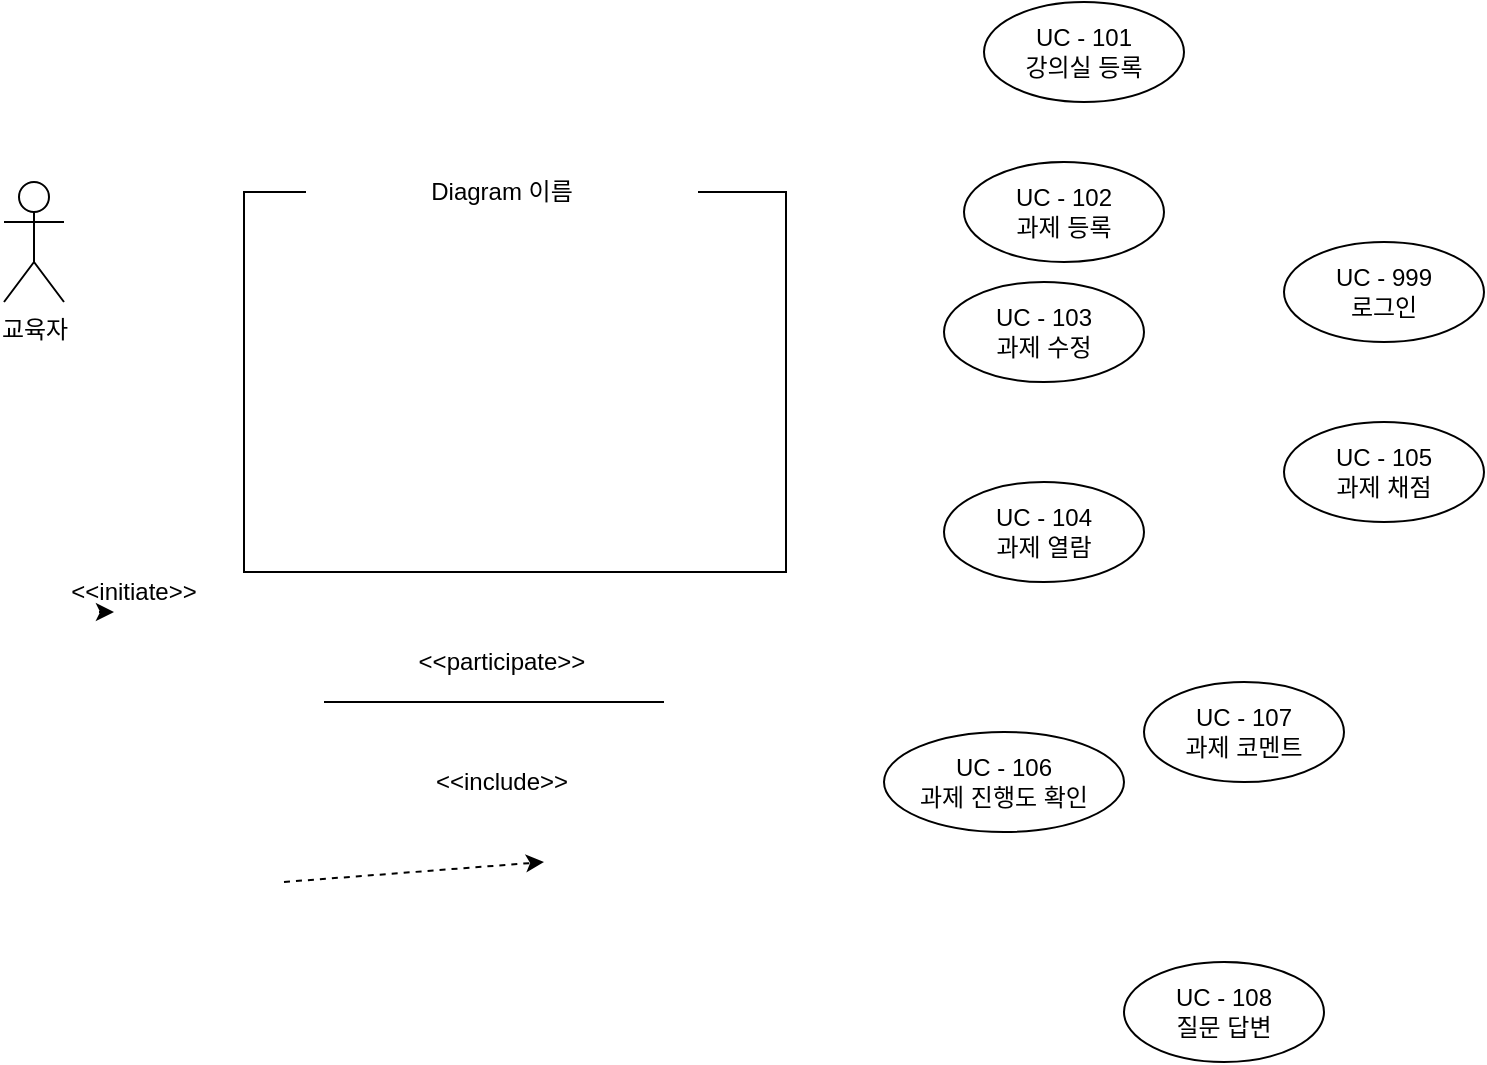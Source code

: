 <mxfile version="14.6.0" type="device"><diagram id="deE51rnbv5MN_VAp36bl" name="Page-1"><mxGraphModel dx="1422" dy="762" grid="1" gridSize="10" guides="1" tooltips="1" connect="1" arrows="1" fold="1" page="1" pageScale="1" pageWidth="827" pageHeight="1169" math="0" shadow="0"><root><mxCell id="0"/><mxCell id="1" parent="0"/><mxCell id="lsGfxzeoqvwBrSmrEbQe-2" value="UC - 101&lt;br&gt;강의실 등록" style="ellipse;whiteSpace=wrap;html=1;" vertex="1" parent="1"><mxGeometry x="530" y="30" width="100" height="50" as="geometry"/></mxCell><mxCell id="lsGfxzeoqvwBrSmrEbQe-3" value="UC - 102&lt;br&gt;과제&amp;nbsp;등록" style="ellipse;whiteSpace=wrap;html=1;" vertex="1" parent="1"><mxGeometry x="520" y="110" width="100" height="50" as="geometry"/></mxCell><mxCell id="lsGfxzeoqvwBrSmrEbQe-4" value="UC - 103&lt;br&gt;과제 수정" style="ellipse;whiteSpace=wrap;html=1;" vertex="1" parent="1"><mxGeometry x="510" y="170" width="100" height="50" as="geometry"/></mxCell><mxCell id="lsGfxzeoqvwBrSmrEbQe-5" value="UC - 104&lt;br&gt;과제 열람" style="ellipse;whiteSpace=wrap;html=1;" vertex="1" parent="1"><mxGeometry x="510" y="270" width="100" height="50" as="geometry"/></mxCell><mxCell id="lsGfxzeoqvwBrSmrEbQe-6" value="UC - 106&lt;br&gt;과제 진행도 확인" style="ellipse;whiteSpace=wrap;html=1;" vertex="1" parent="1"><mxGeometry x="480" y="395" width="120" height="50" as="geometry"/></mxCell><mxCell id="lsGfxzeoqvwBrSmrEbQe-7" value="UC - 107&lt;br&gt;과제 코멘트" style="ellipse;whiteSpace=wrap;html=1;" vertex="1" parent="1"><mxGeometry x="610" y="370" width="100" height="50" as="geometry"/></mxCell><mxCell id="lsGfxzeoqvwBrSmrEbQe-8" value="UC - 105&lt;br&gt;과제 채점" style="ellipse;whiteSpace=wrap;html=1;" vertex="1" parent="1"><mxGeometry x="680" y="240" width="100" height="50" as="geometry"/></mxCell><mxCell id="lsGfxzeoqvwBrSmrEbQe-9" value="UC - 108&lt;br&gt;질문 답변" style="ellipse;whiteSpace=wrap;html=1;" vertex="1" parent="1"><mxGeometry x="600" y="510" width="100" height="50" as="geometry"/></mxCell><mxCell id="lsGfxzeoqvwBrSmrEbQe-10" value="교육자" style="shape=umlActor;verticalLabelPosition=bottom;verticalAlign=top;html=1;outlineConnect=0;" vertex="1" parent="1"><mxGeometry x="40" y="120" width="30" height="60" as="geometry"/></mxCell><mxCell id="lsGfxzeoqvwBrSmrEbQe-11" value="" style="rounded=0;whiteSpace=wrap;html=1;" vertex="1" parent="1"><mxGeometry x="160" y="125" width="271" height="190" as="geometry"/></mxCell><mxCell id="lsGfxzeoqvwBrSmrEbQe-12" value="Diagram 이름" style="text;html=1;strokeColor=none;align=center;verticalAlign=middle;whiteSpace=wrap;rounded=0;fillColor=#ffffff;" vertex="1" parent="1"><mxGeometry x="191" y="115" width="196" height="20" as="geometry"/></mxCell><mxCell id="lsGfxzeoqvwBrSmrEbQe-15" value="" style="endArrow=none;html=1;" edge="1" parent="1"><mxGeometry width="50" height="50" relative="1" as="geometry"><mxPoint x="200" y="380" as="sourcePoint"/><mxPoint x="370" y="380" as="targetPoint"/></mxGeometry></mxCell><mxCell id="lsGfxzeoqvwBrSmrEbQe-17" value="" style="endArrow=classic;html=1;dashed=1;" edge="1" parent="1"><mxGeometry width="50" height="50" relative="1" as="geometry"><mxPoint x="180" y="470" as="sourcePoint"/><mxPoint x="310" y="460" as="targetPoint"/></mxGeometry></mxCell><mxCell id="lsGfxzeoqvwBrSmrEbQe-18" value="&amp;lt;&amp;lt;include&amp;gt;&amp;gt;" style="text;html=1;strokeColor=none;fillColor=none;align=center;verticalAlign=middle;whiteSpace=wrap;rounded=0;" vertex="1" parent="1"><mxGeometry x="254" y="410" width="70" height="20" as="geometry"/></mxCell><mxCell id="lsGfxzeoqvwBrSmrEbQe-19" value="&amp;lt;&amp;lt;participate&amp;gt;&amp;gt;" style="text;html=1;strokeColor=none;fillColor=none;align=center;verticalAlign=middle;whiteSpace=wrap;rounded=0;" vertex="1" parent="1"><mxGeometry x="254" y="350" width="70" height="20" as="geometry"/></mxCell><mxCell id="lsGfxzeoqvwBrSmrEbQe-20" value="&amp;lt;&amp;lt;initiate&amp;gt;&amp;gt;" style="text;html=1;strokeColor=none;fillColor=none;align=center;verticalAlign=middle;whiteSpace=wrap;rounded=0;" vertex="1" parent="1"><mxGeometry x="70" y="315" width="70" height="20" as="geometry"/></mxCell><mxCell id="lsGfxzeoqvwBrSmrEbQe-21" value="UC - 999&lt;br&gt;로그인" style="ellipse;whiteSpace=wrap;html=1;" vertex="1" parent="1"><mxGeometry x="680" y="150" width="100" height="50" as="geometry"/></mxCell><mxCell id="lsGfxzeoqvwBrSmrEbQe-22" style="edgeStyle=orthogonalEdgeStyle;rounded=0;orthogonalLoop=1;jettySize=auto;html=1;exitX=0.25;exitY=1;exitDx=0;exitDy=0;entryX=0.357;entryY=1;entryDx=0;entryDy=0;entryPerimeter=0;dashed=1;" edge="1" parent="1" source="lsGfxzeoqvwBrSmrEbQe-20" target="lsGfxzeoqvwBrSmrEbQe-20"><mxGeometry relative="1" as="geometry"/></mxCell></root></mxGraphModel></diagram></mxfile>